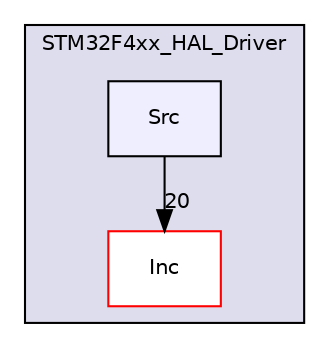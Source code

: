 digraph "/home/runner/work/SDcardBootloader/SDcardBootloader/bootloader/Drivers/STM32F4xx_HAL_Driver/Src" {
  compound=true
  node [ fontsize="10", fontname="Helvetica"];
  edge [ labelfontsize="10", labelfontname="Helvetica"];
  subgraph clusterdir_0f7073d6b1d1d49104212e142cbd4b45 {
    graph [ bgcolor="#ddddee", pencolor="black", label="STM32F4xx_HAL_Driver" fontname="Helvetica", fontsize="10", URL="dir_0f7073d6b1d1d49104212e142cbd4b45.html"]
  dir_fe70c8ad9f7ab4724b63ce89acbfa189 [shape=box label="Inc" fillcolor="white" style="filled" color="red" URL="dir_fe70c8ad9f7ab4724b63ce89acbfa189.html"];
  dir_30168dac808c8ac2b97106172ddd8c3b [shape=box, label="Src", style="filled", fillcolor="#eeeeff", pencolor="black", URL="dir_30168dac808c8ac2b97106172ddd8c3b.html"];
  }
  dir_30168dac808c8ac2b97106172ddd8c3b->dir_fe70c8ad9f7ab4724b63ce89acbfa189 [headlabel="20", labeldistance=1.5 headhref="dir_000028_000026.html"];
}
